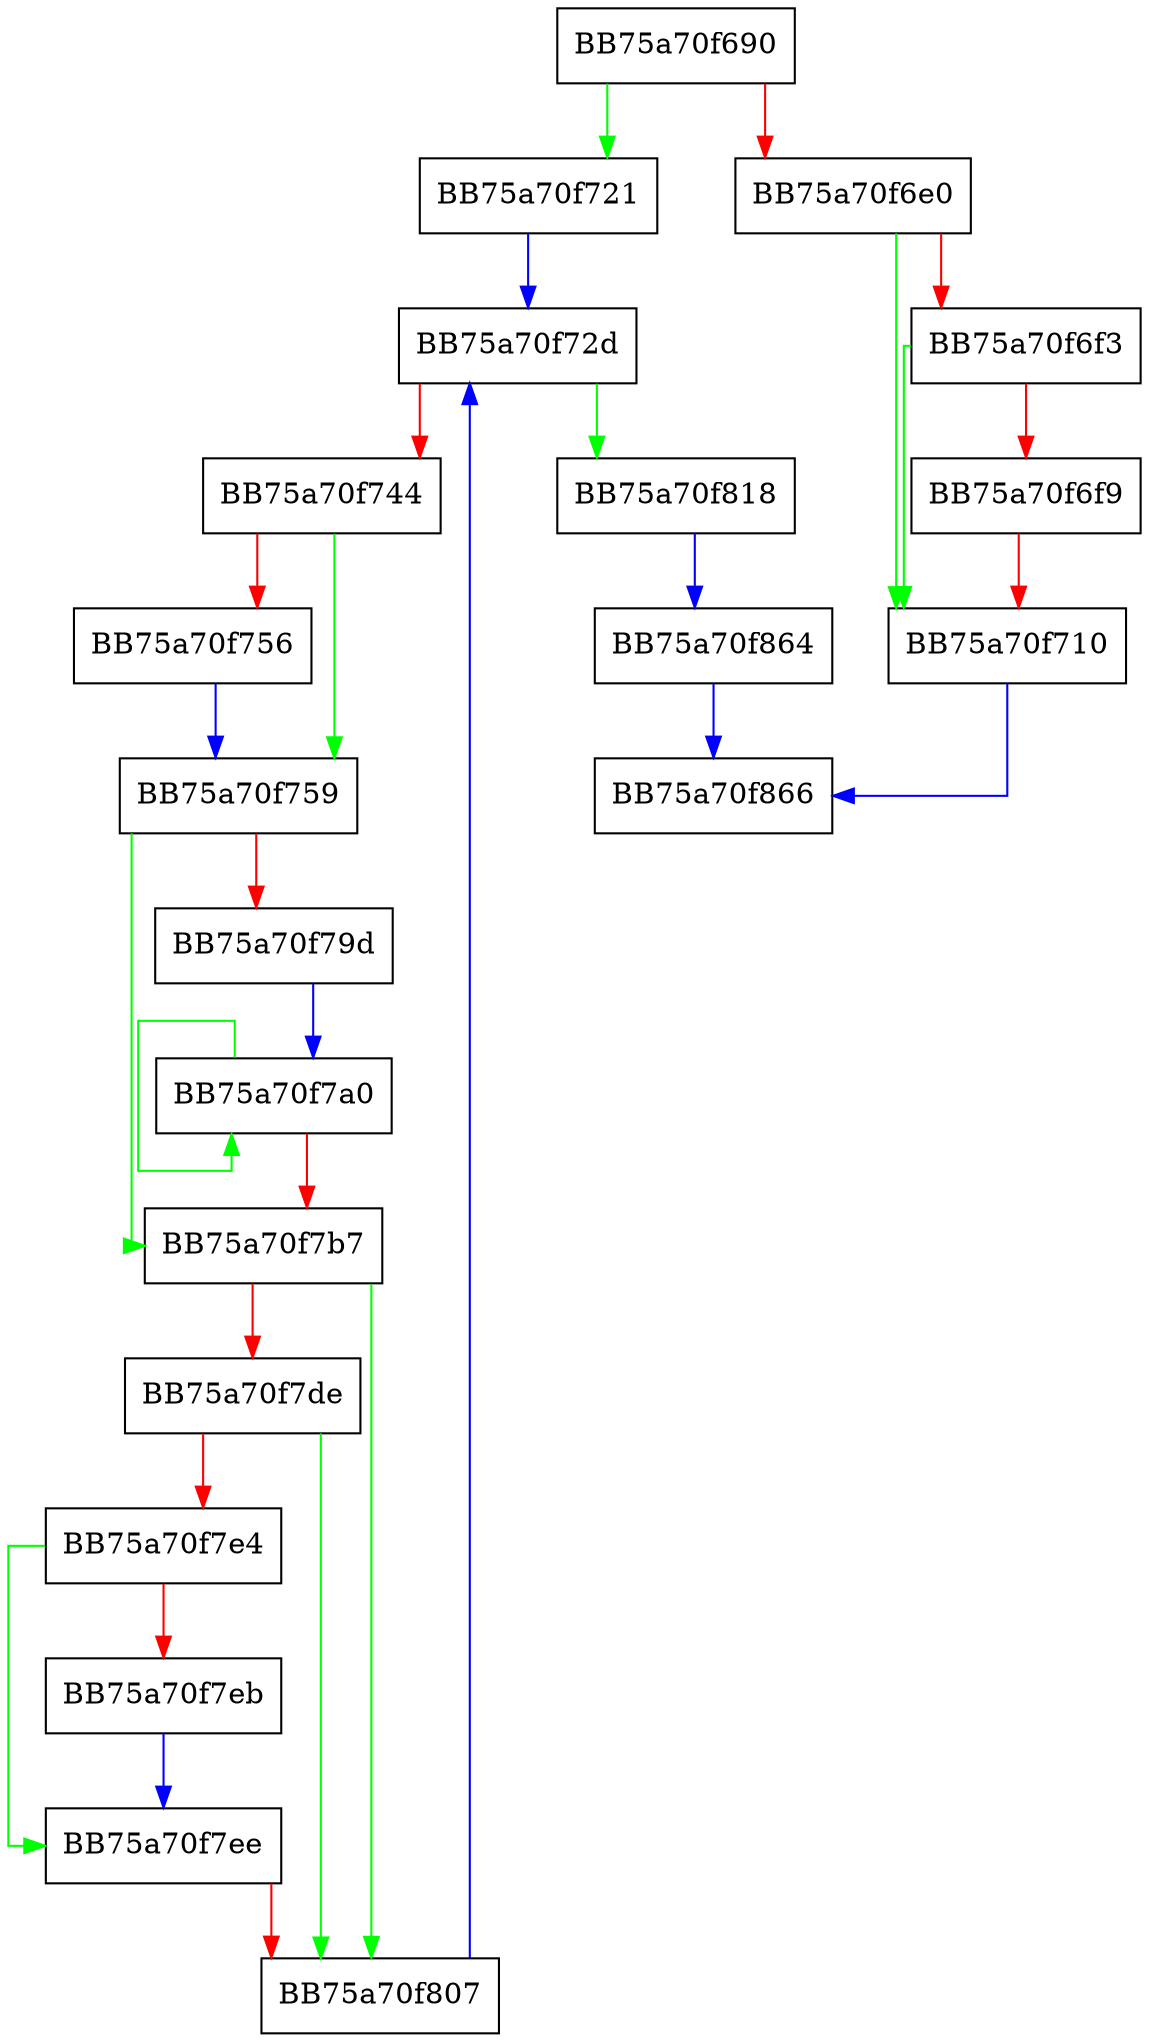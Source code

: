 digraph SetDlpJitFileExtensionAllowListData {
  node [shape="box"];
  graph [splines=ortho];
  BB75a70f690 -> BB75a70f721 [color="green"];
  BB75a70f690 -> BB75a70f6e0 [color="red"];
  BB75a70f6e0 -> BB75a70f710 [color="green"];
  BB75a70f6e0 -> BB75a70f6f3 [color="red"];
  BB75a70f6f3 -> BB75a70f710 [color="green"];
  BB75a70f6f3 -> BB75a70f6f9 [color="red"];
  BB75a70f6f9 -> BB75a70f710 [color="red"];
  BB75a70f710 -> BB75a70f866 [color="blue"];
  BB75a70f721 -> BB75a70f72d [color="blue"];
  BB75a70f72d -> BB75a70f818 [color="green"];
  BB75a70f72d -> BB75a70f744 [color="red"];
  BB75a70f744 -> BB75a70f759 [color="green"];
  BB75a70f744 -> BB75a70f756 [color="red"];
  BB75a70f756 -> BB75a70f759 [color="blue"];
  BB75a70f759 -> BB75a70f7b7 [color="green"];
  BB75a70f759 -> BB75a70f79d [color="red"];
  BB75a70f79d -> BB75a70f7a0 [color="blue"];
  BB75a70f7a0 -> BB75a70f7a0 [color="green"];
  BB75a70f7a0 -> BB75a70f7b7 [color="red"];
  BB75a70f7b7 -> BB75a70f807 [color="green"];
  BB75a70f7b7 -> BB75a70f7de [color="red"];
  BB75a70f7de -> BB75a70f807 [color="green"];
  BB75a70f7de -> BB75a70f7e4 [color="red"];
  BB75a70f7e4 -> BB75a70f7ee [color="green"];
  BB75a70f7e4 -> BB75a70f7eb [color="red"];
  BB75a70f7eb -> BB75a70f7ee [color="blue"];
  BB75a70f7ee -> BB75a70f807 [color="red"];
  BB75a70f807 -> BB75a70f72d [color="blue"];
  BB75a70f818 -> BB75a70f864 [color="blue"];
  BB75a70f864 -> BB75a70f866 [color="blue"];
}